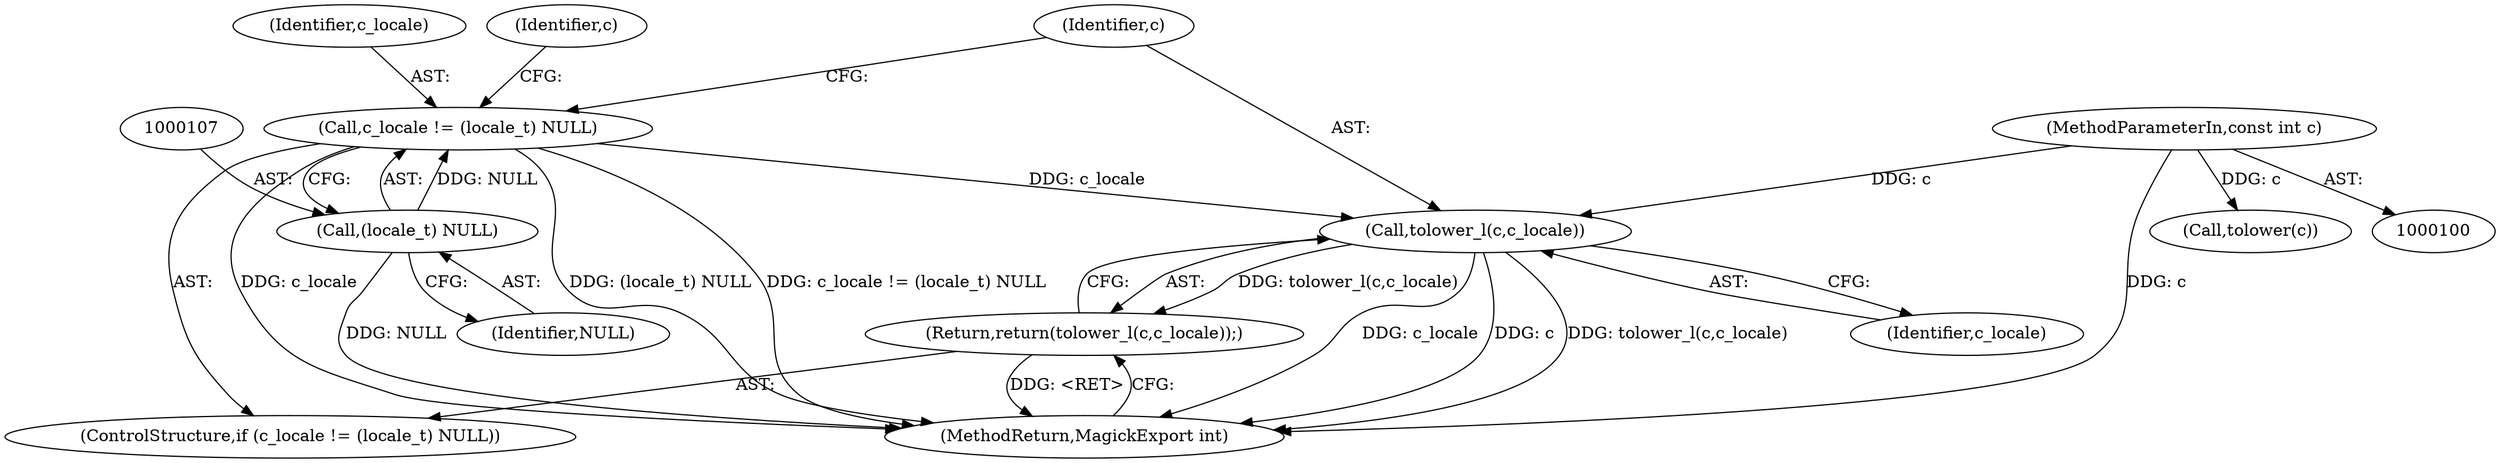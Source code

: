 digraph "1_ImageMagick_07eebcd72f45c8fd7563d3f9ec5d2bed48f65f36@del" {
"1000110" [label="(Call,tolower_l(c,c_locale))"];
"1000101" [label="(MethodParameterIn,const int c)"];
"1000104" [label="(Call,c_locale != (locale_t) NULL)"];
"1000106" [label="(Call,(locale_t) NULL)"];
"1000109" [label="(Return,return(tolower_l(c,c_locale));)"];
"1000115" [label="(Identifier,c)"];
"1000105" [label="(Identifier,c_locale)"];
"1000111" [label="(Identifier,c)"];
"1000114" [label="(Call,tolower(c))"];
"1000106" [label="(Call,(locale_t) NULL)"];
"1000103" [label="(ControlStructure,if (c_locale != (locale_t) NULL))"];
"1000104" [label="(Call,c_locale != (locale_t) NULL)"];
"1000108" [label="(Identifier,NULL)"];
"1000109" [label="(Return,return(tolower_l(c,c_locale));)"];
"1000110" [label="(Call,tolower_l(c,c_locale))"];
"1000112" [label="(Identifier,c_locale)"];
"1000116" [label="(MethodReturn,MagickExport int)"];
"1000101" [label="(MethodParameterIn,const int c)"];
"1000110" -> "1000109"  [label="AST: "];
"1000110" -> "1000112"  [label="CFG: "];
"1000111" -> "1000110"  [label="AST: "];
"1000112" -> "1000110"  [label="AST: "];
"1000109" -> "1000110"  [label="CFG: "];
"1000110" -> "1000116"  [label="DDG: c_locale"];
"1000110" -> "1000116"  [label="DDG: c"];
"1000110" -> "1000116"  [label="DDG: tolower_l(c,c_locale)"];
"1000110" -> "1000109"  [label="DDG: tolower_l(c,c_locale)"];
"1000101" -> "1000110"  [label="DDG: c"];
"1000104" -> "1000110"  [label="DDG: c_locale"];
"1000101" -> "1000100"  [label="AST: "];
"1000101" -> "1000116"  [label="DDG: c"];
"1000101" -> "1000114"  [label="DDG: c"];
"1000104" -> "1000103"  [label="AST: "];
"1000104" -> "1000106"  [label="CFG: "];
"1000105" -> "1000104"  [label="AST: "];
"1000106" -> "1000104"  [label="AST: "];
"1000111" -> "1000104"  [label="CFG: "];
"1000115" -> "1000104"  [label="CFG: "];
"1000104" -> "1000116"  [label="DDG: c_locale != (locale_t) NULL"];
"1000104" -> "1000116"  [label="DDG: c_locale"];
"1000104" -> "1000116"  [label="DDG: (locale_t) NULL"];
"1000106" -> "1000104"  [label="DDG: NULL"];
"1000106" -> "1000108"  [label="CFG: "];
"1000107" -> "1000106"  [label="AST: "];
"1000108" -> "1000106"  [label="AST: "];
"1000106" -> "1000116"  [label="DDG: NULL"];
"1000109" -> "1000103"  [label="AST: "];
"1000116" -> "1000109"  [label="CFG: "];
"1000109" -> "1000116"  [label="DDG: <RET>"];
}
